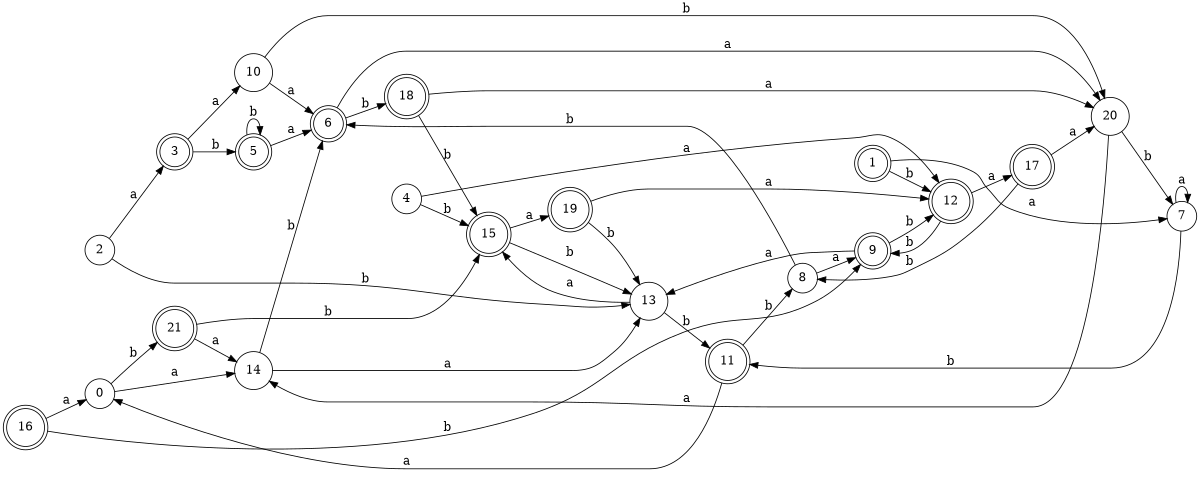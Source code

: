digraph n18_1 {
__start0 [label="" shape="none"];

rankdir=LR;
size="8,5";

s0 [style="filled", color="black", fillcolor="white" shape="circle", label="0"];
s1 [style="rounded,filled", color="black", fillcolor="white" shape="doublecircle", label="1"];
s2 [style="filled", color="black", fillcolor="white" shape="circle", label="2"];
s3 [style="rounded,filled", color="black", fillcolor="white" shape="doublecircle", label="3"];
s4 [style="filled", color="black", fillcolor="white" shape="circle", label="4"];
s5 [style="rounded,filled", color="black", fillcolor="white" shape="doublecircle", label="5"];
s6 [style="rounded,filled", color="black", fillcolor="white" shape="doublecircle", label="6"];
s7 [style="filled", color="black", fillcolor="white" shape="circle", label="7"];
s8 [style="filled", color="black", fillcolor="white" shape="circle", label="8"];
s9 [style="rounded,filled", color="black", fillcolor="white" shape="doublecircle", label="9"];
s10 [style="filled", color="black", fillcolor="white" shape="circle", label="10"];
s11 [style="rounded,filled", color="black", fillcolor="white" shape="doublecircle", label="11"];
s12 [style="rounded,filled", color="black", fillcolor="white" shape="doublecircle", label="12"];
s13 [style="filled", color="black", fillcolor="white" shape="circle", label="13"];
s14 [style="filled", color="black", fillcolor="white" shape="circle", label="14"];
s15 [style="rounded,filled", color="black", fillcolor="white" shape="doublecircle", label="15"];
s16 [style="rounded,filled", color="black", fillcolor="white" shape="doublecircle", label="16"];
s17 [style="rounded,filled", color="black", fillcolor="white" shape="doublecircle", label="17"];
s18 [style="rounded,filled", color="black", fillcolor="white" shape="doublecircle", label="18"];
s19 [style="rounded,filled", color="black", fillcolor="white" shape="doublecircle", label="19"];
s20 [style="filled", color="black", fillcolor="white" shape="circle", label="20"];
s21 [style="rounded,filled", color="black", fillcolor="white" shape="doublecircle", label="21"];
s0 -> s14 [label="a"];
s0 -> s21 [label="b"];
s1 -> s7 [label="a"];
s1 -> s12 [label="b"];
s2 -> s3 [label="a"];
s2 -> s13 [label="b"];
s3 -> s10 [label="a"];
s3 -> s5 [label="b"];
s4 -> s12 [label="a"];
s4 -> s15 [label="b"];
s5 -> s6 [label="a"];
s5 -> s5 [label="b"];
s6 -> s20 [label="a"];
s6 -> s18 [label="b"];
s7 -> s7 [label="a"];
s7 -> s11 [label="b"];
s8 -> s9 [label="a"];
s8 -> s6 [label="b"];
s9 -> s13 [label="a"];
s9 -> s12 [label="b"];
s10 -> s6 [label="a"];
s10 -> s20 [label="b"];
s11 -> s0 [label="a"];
s11 -> s8 [label="b"];
s12 -> s17 [label="a"];
s12 -> s9 [label="b"];
s13 -> s15 [label="a"];
s13 -> s11 [label="b"];
s14 -> s13 [label="a"];
s14 -> s6 [label="b"];
s15 -> s19 [label="a"];
s15 -> s13 [label="b"];
s16 -> s0 [label="a"];
s16 -> s9 [label="b"];
s17 -> s20 [label="a"];
s17 -> s8 [label="b"];
s18 -> s20 [label="a"];
s18 -> s15 [label="b"];
s19 -> s12 [label="a"];
s19 -> s13 [label="b"];
s20 -> s14 [label="a"];
s20 -> s7 [label="b"];
s21 -> s14 [label="a"];
s21 -> s15 [label="b"];

}